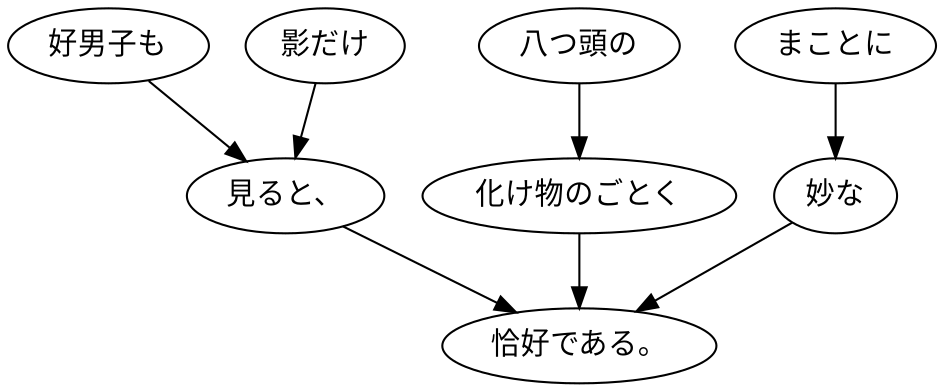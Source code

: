 digraph graph2831 {
	node0 [label="好男子も"];
	node1 [label="影だけ"];
	node2 [label="見ると、"];
	node3 [label="八つ頭の"];
	node4 [label="化け物のごとく"];
	node5 [label="まことに"];
	node6 [label="妙な"];
	node7 [label="恰好である。"];
	node0 -> node2;
	node1 -> node2;
	node2 -> node7;
	node3 -> node4;
	node4 -> node7;
	node5 -> node6;
	node6 -> node7;
}
